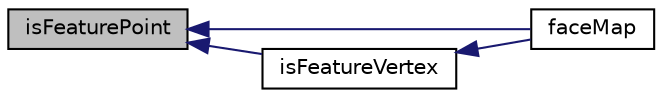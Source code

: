 digraph "isFeaturePoint"
{
  bgcolor="transparent";
  edge [fontname="Helvetica",fontsize="10",labelfontname="Helvetica",labelfontsize="10"];
  node [fontname="Helvetica",fontsize="10",shape=record];
  rankdir="LR";
  Node1 [label="isFeaturePoint",height=0.2,width=0.4,color="black", fillcolor="grey75", style="filled", fontcolor="black"];
  Node1 -> Node2 [dir="back",color="midnightblue",fontsize="10",style="solid",fontname="Helvetica"];
  Node2 [label="faceMap",height=0.2,width=0.4,color="black",URL="$a00215.html#a11f7533769c17ce0e6e033a934684e53",tooltip="New to old faceMap. Guaranteed to be shrunk. "];
  Node1 -> Node3 [dir="back",color="midnightblue",fontsize="10",style="solid",fontname="Helvetica"];
  Node3 [label="isFeatureVertex",height=0.2,width=0.4,color="black",URL="$a00215.html#a83c2f0d7c049cb87f518a53e2aab5b31",tooltip="Is vertexI on faceI used by two edges that form feature. "];
  Node3 -> Node2 [dir="back",color="midnightblue",fontsize="10",style="solid",fontname="Helvetica"];
}
